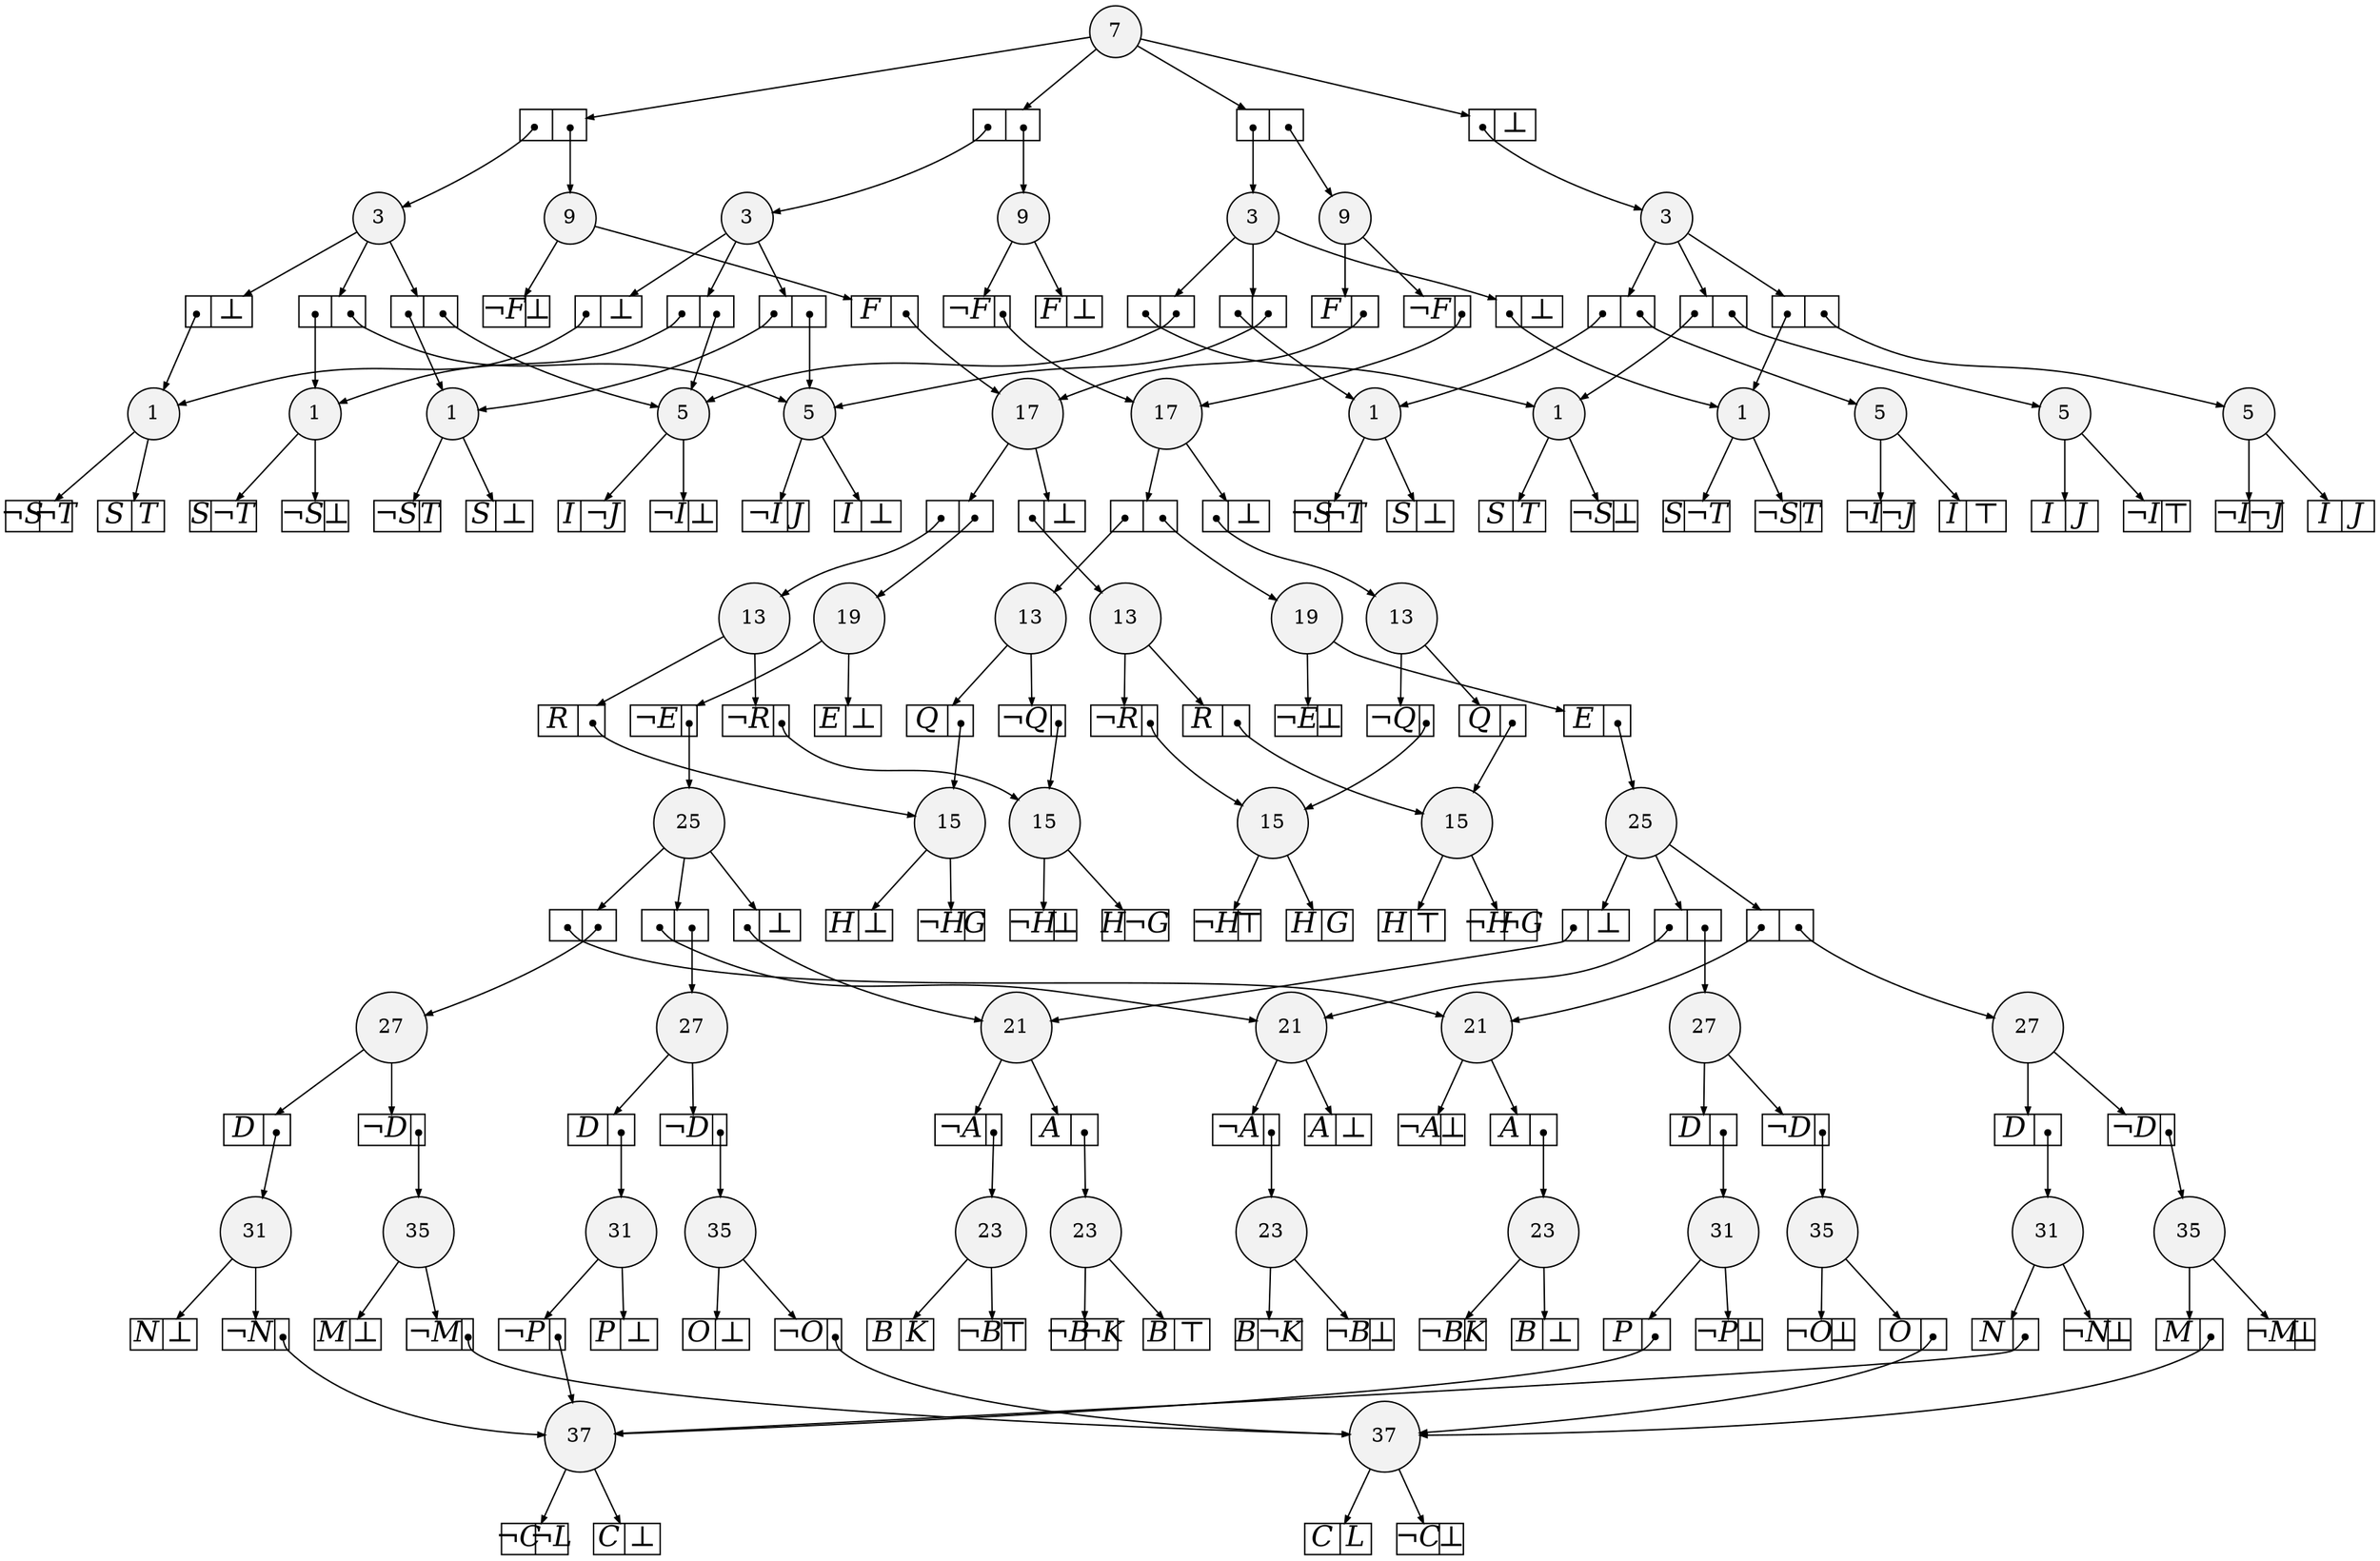 
digraph sdd {

overlap=false

{rank=same; n46 n64 }
{rank=same; n3316 n3798 n4783 n4751 }
{rank=same; n4821 n4820 n5076 n4819 }
{rank=same; n4843 n4842 n5077 n4841 }
{rank=same; n4907 n5078 }
{rank=same; n477 n475 n4877 n4874 }
{rank=same; n4875 n4878 n4882 }
{rank=same; n4934 n5079 }
{rank=same; n5010 n5080 }
{rank=same; n4601 n4598 n4991 n4990 }
{rank=same; n4979 n4982 n4987 n4989 }
{rank=same; n5104 n5082 n5081 }
{rank=same; n5126 }
{rank=same; n882 n815 n5124 n5106 n634 }
{rank=same; n5123 n5117 n5116 n5125 }
{rank=same; n5093 n5092 n5115 n5091 n5094 n5099 }

n46 [label= "37",style=filled,fillcolor=gray95,shape=circle,height=.25,width=.25]; 
n46e0
      [label= "<L>&not;C|<R>&not;L",
      shape=record,
      fontsize=20,
      fontname="Times-Italic",
      fillcolor=white,
      style=filled,
      fixedsize=true,
      height=.30, 
      width=.65];

n46->n46e0 [arrowsize=.50];
n46e1
      [label= "<L>C|<R>&#8869;",
      shape=record,
      fontsize=20,
      fontname="Times-Italic",
      fillcolor=white,
      style=filled,
      fixedsize=true,
      height=.30, 
      width=.65];

n46->n46e1 [arrowsize=.50];
n64 [label= "37",style=filled,fillcolor=gray95,shape=circle,height=.25,width=.25]; 
n64e0
      [label= "<L>C|<R>L",
      shape=record,
      fontsize=20,
      fontname="Times-Italic",
      fillcolor=white,
      style=filled,
      fixedsize=true,
      height=.30, 
      width=.65];

n64->n64e0 [arrowsize=.50];
n64e1
      [label= "<L>&not;C|<R>&#8869;",
      shape=record,
      fontsize=20,
      fontname="Times-Italic",
      fillcolor=white,
      style=filled,
      fixedsize=true,
      height=.30, 
      width=.65];

n64->n64e1 [arrowsize=.50];
n3316 [label= "35",style=filled,fillcolor=gray95,shape=circle,height=.25,width=.25]; 
n3316e0
      [label= "<L>&not;M|<R>",
      shape=record,
      fontsize=20,
      fontname="Times-Italic",
      fillcolor=white,
      style=filled,
      fixedsize=true,
      height=.30, 
      width=.65];

n3316->n3316e0 [arrowsize=.50];
n3316e0:R:c->n64 [arrowsize=.50,tailclip=false,arrowtail=dot,dir=both];
n3316e1
      [label= "<L>M|<R>&#8869;",
      shape=record,
      fontsize=20,
      fontname="Times-Italic",
      fillcolor=white,
      style=filled,
      fixedsize=true,
      height=.30, 
      width=.65];

n3316->n3316e1 [arrowsize=.50];
n3798 [label= "35",style=filled,fillcolor=gray95,shape=circle,height=.25,width=.25]; 
n3798e0
      [label= "<L>&not;O|<R>",
      shape=record,
      fontsize=20,
      fontname="Times-Italic",
      fillcolor=white,
      style=filled,
      fixedsize=true,
      height=.30, 
      width=.65];

n3798->n3798e0 [arrowsize=.50];
n3798e0:R:c->n64 [arrowsize=.50,tailclip=false,arrowtail=dot,dir=both];
n3798e1
      [label= "<L>O|<R>&#8869;",
      shape=record,
      fontsize=20,
      fontname="Times-Italic",
      fillcolor=white,
      style=filled,
      fixedsize=true,
      height=.30, 
      width=.65];

n3798->n3798e1 [arrowsize=.50];
n4783 [label= "35",style=filled,fillcolor=gray95,shape=circle,height=.25,width=.25]; 
n4783e0
      [label= "<L>O|<R>",
      shape=record,
      fontsize=20,
      fontname="Times-Italic",
      fillcolor=white,
      style=filled,
      fixedsize=true,
      height=.30, 
      width=.65];

n4783->n4783e0 [arrowsize=.50];
n4783e0:R:c->n64 [arrowsize=.50,tailclip=false,arrowtail=dot,dir=both];
n4783e1
      [label= "<L>&not;O|<R>&#8869;",
      shape=record,
      fontsize=20,
      fontname="Times-Italic",
      fillcolor=white,
      style=filled,
      fixedsize=true,
      height=.30, 
      width=.65];

n4783->n4783e1 [arrowsize=.50];
n4751 [label= "35",style=filled,fillcolor=gray95,shape=circle,height=.25,width=.25]; 
n4751e0
      [label= "<L>M|<R>",
      shape=record,
      fontsize=20,
      fontname="Times-Italic",
      fillcolor=white,
      style=filled,
      fixedsize=true,
      height=.30, 
      width=.65];

n4751->n4751e0 [arrowsize=.50];
n4751e0:R:c->n64 [arrowsize=.50,tailclip=false,arrowtail=dot,dir=both];
n4751e1
      [label= "<L>&not;M|<R>&#8869;",
      shape=record,
      fontsize=20,
      fontname="Times-Italic",
      fillcolor=white,
      style=filled,
      fixedsize=true,
      height=.30, 
      width=.65];

n4751->n4751e1 [arrowsize=.50];
n4821 [label= "31",style=filled,fillcolor=gray95,shape=circle,height=.25,width=.25]; 
n4821e0
      [label= "<L>&not;N|<R>",
      shape=record,
      fontsize=20,
      fontname="Times-Italic",
      fillcolor=white,
      style=filled,
      fixedsize=true,
      height=.30, 
      width=.65];

n4821->n4821e0 [arrowsize=.50];
n4821e0:R:c->n46 [arrowsize=.50,tailclip=false,arrowtail=dot,dir=both];
n4821e1
      [label= "<L>N|<R>&#8869;",
      shape=record,
      fontsize=20,
      fontname="Times-Italic",
      fillcolor=white,
      style=filled,
      fixedsize=true,
      height=.30, 
      width=.65];

n4821->n4821e1 [arrowsize=.50];
n4820 [label= "31",style=filled,fillcolor=gray95,shape=circle,height=.25,width=.25]; 
n4820e0
      [label= "<L>&not;P|<R>",
      shape=record,
      fontsize=20,
      fontname="Times-Italic",
      fillcolor=white,
      style=filled,
      fixedsize=true,
      height=.30, 
      width=.65];

n4820->n4820e0 [arrowsize=.50];
n4820e0:R:c->n46 [arrowsize=.50,tailclip=false,arrowtail=dot,dir=both];
n4820e1
      [label= "<L>P|<R>&#8869;",
      shape=record,
      fontsize=20,
      fontname="Times-Italic",
      fillcolor=white,
      style=filled,
      fixedsize=true,
      height=.30, 
      width=.65];

n4820->n4820e1 [arrowsize=.50];
n5076 [label= "31",style=filled,fillcolor=gray95,shape=circle,height=.25,width=.25]; 
n5076e0
      [label= "<L>P|<R>",
      shape=record,
      fontsize=20,
      fontname="Times-Italic",
      fillcolor=white,
      style=filled,
      fixedsize=true,
      height=.30, 
      width=.65];

n5076->n5076e0 [arrowsize=.50];
n5076e0:R:c->n46 [arrowsize=.50,tailclip=false,arrowtail=dot,dir=both];
n5076e1
      [label= "<L>&not;P|<R>&#8869;",
      shape=record,
      fontsize=20,
      fontname="Times-Italic",
      fillcolor=white,
      style=filled,
      fixedsize=true,
      height=.30, 
      width=.65];

n5076->n5076e1 [arrowsize=.50];
n4819 [label= "31",style=filled,fillcolor=gray95,shape=circle,height=.25,width=.25]; 
n4819e0
      [label= "<L>N|<R>",
      shape=record,
      fontsize=20,
      fontname="Times-Italic",
      fillcolor=white,
      style=filled,
      fixedsize=true,
      height=.30, 
      width=.65];

n4819->n4819e0 [arrowsize=.50];
n4819e0:R:c->n46 [arrowsize=.50,tailclip=false,arrowtail=dot,dir=both];
n4819e1
      [label= "<L>&not;N|<R>&#8869;",
      shape=record,
      fontsize=20,
      fontname="Times-Italic",
      fillcolor=white,
      style=filled,
      fixedsize=true,
      height=.30, 
      width=.65];

n4819->n4819e1 [arrowsize=.50];
n4843 [label= "27",style=filled,fillcolor=gray95,shape=circle,height=.25,width=.25]; 
n4843e0
      [label= "<L>D|<R>",
      shape=record,
      fontsize=20,
      fontname="Times-Italic",
      fillcolor=white,
      style=filled,
      fixedsize=true,
      height=.30, 
      width=.65];

n4843->n4843e0 [arrowsize=.50];
n4843e0:R:c->n4821 [arrowsize=.50,tailclip=false,arrowtail=dot,dir=both];
n4843e1
      [label= "<L>&not;D|<R>",
      shape=record,
      fontsize=20,
      fontname="Times-Italic",
      fillcolor=white,
      style=filled,
      fixedsize=true,
      height=.30, 
      width=.65];

n4843->n4843e1 [arrowsize=.50];
n4843e1:R:c->n3316 [arrowsize=.50,tailclip=false,arrowtail=dot,dir=both];
n4842 [label= "27",style=filled,fillcolor=gray95,shape=circle,height=.25,width=.25]; 
n4842e0
      [label= "<L>D|<R>",
      shape=record,
      fontsize=20,
      fontname="Times-Italic",
      fillcolor=white,
      style=filled,
      fixedsize=true,
      height=.30, 
      width=.65];

n4842->n4842e0 [arrowsize=.50];
n4842e0:R:c->n4820 [arrowsize=.50,tailclip=false,arrowtail=dot,dir=both];
n4842e1
      [label= "<L>&not;D|<R>",
      shape=record,
      fontsize=20,
      fontname="Times-Italic",
      fillcolor=white,
      style=filled,
      fixedsize=true,
      height=.30, 
      width=.65];

n4842->n4842e1 [arrowsize=.50];
n4842e1:R:c->n3798 [arrowsize=.50,tailclip=false,arrowtail=dot,dir=both];
n5077 [label= "27",style=filled,fillcolor=gray95,shape=circle,height=.25,width=.25]; 
n5077e0
      [label= "<L>D|<R>",
      shape=record,
      fontsize=20,
      fontname="Times-Italic",
      fillcolor=white,
      style=filled,
      fixedsize=true,
      height=.30, 
      width=.65];

n5077->n5077e0 [arrowsize=.50];
n5077e0:R:c->n5076 [arrowsize=.50,tailclip=false,arrowtail=dot,dir=both];
n5077e1
      [label= "<L>&not;D|<R>",
      shape=record,
      fontsize=20,
      fontname="Times-Italic",
      fillcolor=white,
      style=filled,
      fixedsize=true,
      height=.30, 
      width=.65];

n5077->n5077e1 [arrowsize=.50];
n5077e1:R:c->n4783 [arrowsize=.50,tailclip=false,arrowtail=dot,dir=both];
n4841 [label= "27",style=filled,fillcolor=gray95,shape=circle,height=.25,width=.25]; 
n4841e0
      [label= "<L>D|<R>",
      shape=record,
      fontsize=20,
      fontname="Times-Italic",
      fillcolor=white,
      style=filled,
      fixedsize=true,
      height=.30, 
      width=.65];

n4841->n4841e0 [arrowsize=.50];
n4841e0:R:c->n4819 [arrowsize=.50,tailclip=false,arrowtail=dot,dir=both];
n4841e1
      [label= "<L>&not;D|<R>",
      shape=record,
      fontsize=20,
      fontname="Times-Italic",
      fillcolor=white,
      style=filled,
      fixedsize=true,
      height=.30, 
      width=.65];

n4841->n4841e1 [arrowsize=.50];
n4841e1:R:c->n4751 [arrowsize=.50,tailclip=false,arrowtail=dot,dir=both];
n4907 [label= "25",style=filled,fillcolor=gray95,shape=circle,height=.25,width=.25]; 
n4907e0
      [label= "<L>|<R>",
      shape=record,
      fontsize=20,
      fontname="Times-Italic",
      fillcolor=white,
      style=filled,
      fixedsize=true,
      height=.30, 
      width=.65];

n4907->n4907e0 [arrowsize=.50];
n4907e0:L:c->n4875 [arrowsize=.50,tailclip=false,arrowtail=dot,dir=both];
n4907e0:R:c->n4843 [arrowsize=.50,tailclip=false,arrowtail=dot,dir=both];
n4907e1
      [label= "<L>|<R>",
      shape=record,
      fontsize=20,
      fontname="Times-Italic",
      fillcolor=white,
      style=filled,
      fixedsize=true,
      height=.30, 
      width=.65];

n4907->n4907e1 [arrowsize=.50];
n4907e1:L:c->n4878 [arrowsize=.50,tailclip=false,arrowtail=dot,dir=both];
n4907e1:R:c->n4842 [arrowsize=.50,tailclip=false,arrowtail=dot,dir=both];
n4907e2
      [label= "<L>|<R>&#8869;",
      shape=record,
      fontsize=20,
      fontname="Times-Italic",
      fillcolor=white,
      style=filled,
      fixedsize=true,
      height=.30, 
      width=.65];

n4907->n4907e2 [arrowsize=.50];
n4907e2:L:c->n4882 [arrowsize=.50,tailclip=false,arrowtail=dot,dir=both];
n5078 [label= "25",style=filled,fillcolor=gray95,shape=circle,height=.25,width=.25]; 
n5078e0
      [label= "<L>|<R>",
      shape=record,
      fontsize=20,
      fontname="Times-Italic",
      fillcolor=white,
      style=filled,
      fixedsize=true,
      height=.30, 
      width=.65];

n5078->n5078e0 [arrowsize=.50];
n5078e0:L:c->n4878 [arrowsize=.50,tailclip=false,arrowtail=dot,dir=both];
n5078e0:R:c->n5077 [arrowsize=.50,tailclip=false,arrowtail=dot,dir=both];
n5078e1
      [label= "<L>|<R>",
      shape=record,
      fontsize=20,
      fontname="Times-Italic",
      fillcolor=white,
      style=filled,
      fixedsize=true,
      height=.30, 
      width=.65];

n5078->n5078e1 [arrowsize=.50];
n5078e1:L:c->n4875 [arrowsize=.50,tailclip=false,arrowtail=dot,dir=both];
n5078e1:R:c->n4841 [arrowsize=.50,tailclip=false,arrowtail=dot,dir=both];
n5078e2
      [label= "<L>|<R>&#8869;",
      shape=record,
      fontsize=20,
      fontname="Times-Italic",
      fillcolor=white,
      style=filled,
      fixedsize=true,
      height=.30, 
      width=.65];

n5078->n5078e2 [arrowsize=.50];
n5078e2:L:c->n4882 [arrowsize=.50,tailclip=false,arrowtail=dot,dir=both];
n477 [label= "23",style=filled,fillcolor=gray95,shape=circle,height=.25,width=.25]; 
n477e0
      [label= "<L>&not;B|<R>K",
      shape=record,
      fontsize=20,
      fontname="Times-Italic",
      fillcolor=white,
      style=filled,
      fixedsize=true,
      height=.30, 
      width=.65];

n477->n477e0 [arrowsize=.50];
n477e1
      [label= "<L>B|<R>&#8869;",
      shape=record,
      fontsize=20,
      fontname="Times-Italic",
      fillcolor=white,
      style=filled,
      fixedsize=true,
      height=.30, 
      width=.65];

n477->n477e1 [arrowsize=.50];
n475 [label= "23",style=filled,fillcolor=gray95,shape=circle,height=.25,width=.25]; 
n475e0
      [label= "<L>B|<R>&not;K",
      shape=record,
      fontsize=20,
      fontname="Times-Italic",
      fillcolor=white,
      style=filled,
      fixedsize=true,
      height=.30, 
      width=.65];

n475->n475e0 [arrowsize=.50];
n475e1
      [label= "<L>&not;B|<R>&#8869;",
      shape=record,
      fontsize=20,
      fontname="Times-Italic",
      fillcolor=white,
      style=filled,
      fixedsize=true,
      height=.30, 
      width=.65];

n475->n475e1 [arrowsize=.50];
n4877 [label= "23",style=filled,fillcolor=gray95,shape=circle,height=.25,width=.25]; 
n4877e0
      [label= "<L>B|<R>K",
      shape=record,
      fontsize=20,
      fontname="Times-Italic",
      fillcolor=white,
      style=filled,
      fixedsize=true,
      height=.30, 
      width=.65];

n4877->n4877e0 [arrowsize=.50];
n4877e1
      [label= "<L>&not;B|<R>&#8868;",
      shape=record,
      fontsize=20,
      fontname="Times-Italic",
      fillcolor=white,
      style=filled,
      fixedsize=true,
      height=.30, 
      width=.65];

n4877->n4877e1 [arrowsize=.50];
n4874 [label= "23",style=filled,fillcolor=gray95,shape=circle,height=.25,width=.25]; 
n4874e0
      [label= "<L>&not;B|<R>&not;K",
      shape=record,
      fontsize=20,
      fontname="Times-Italic",
      fillcolor=white,
      style=filled,
      fixedsize=true,
      height=.30, 
      width=.65];

n4874->n4874e0 [arrowsize=.50];
n4874e1
      [label= "<L>B|<R>&#8868;",
      shape=record,
      fontsize=20,
      fontname="Times-Italic",
      fillcolor=white,
      style=filled,
      fixedsize=true,
      height=.30, 
      width=.65];

n4874->n4874e1 [arrowsize=.50];
n4875 [label= "21",style=filled,fillcolor=gray95,shape=circle,height=.25,width=.25]; 
n4875e0
      [label= "<L>A|<R>",
      shape=record,
      fontsize=20,
      fontname="Times-Italic",
      fillcolor=white,
      style=filled,
      fixedsize=true,
      height=.30, 
      width=.65];

n4875->n4875e0 [arrowsize=.50];
n4875e0:R:c->n477 [arrowsize=.50,tailclip=false,arrowtail=dot,dir=both];
n4875e1
      [label= "<L>&not;A|<R>&#8869;",
      shape=record,
      fontsize=20,
      fontname="Times-Italic",
      fillcolor=white,
      style=filled,
      fixedsize=true,
      height=.30, 
      width=.65];

n4875->n4875e1 [arrowsize=.50];
n4878 [label= "21",style=filled,fillcolor=gray95,shape=circle,height=.25,width=.25]; 
n4878e0
      [label= "<L>&not;A|<R>",
      shape=record,
      fontsize=20,
      fontname="Times-Italic",
      fillcolor=white,
      style=filled,
      fixedsize=true,
      height=.30, 
      width=.65];

n4878->n4878e0 [arrowsize=.50];
n4878e0:R:c->n475 [arrowsize=.50,tailclip=false,arrowtail=dot,dir=both];
n4878e1
      [label= "<L>A|<R>&#8869;",
      shape=record,
      fontsize=20,
      fontname="Times-Italic",
      fillcolor=white,
      style=filled,
      fixedsize=true,
      height=.30, 
      width=.65];

n4878->n4878e1 [arrowsize=.50];
n4882 [label= "21",style=filled,fillcolor=gray95,shape=circle,height=.25,width=.25]; 
n4882e0
      [label= "<L>&not;A|<R>",
      shape=record,
      fontsize=20,
      fontname="Times-Italic",
      fillcolor=white,
      style=filled,
      fixedsize=true,
      height=.30, 
      width=.65];

n4882->n4882e0 [arrowsize=.50];
n4882e0:R:c->n4877 [arrowsize=.50,tailclip=false,arrowtail=dot,dir=both];
n4882e1
      [label= "<L>A|<R>",
      shape=record,
      fontsize=20,
      fontname="Times-Italic",
      fillcolor=white,
      style=filled,
      fixedsize=true,
      height=.30, 
      width=.65];

n4882->n4882e1 [arrowsize=.50];
n4882e1:R:c->n4874 [arrowsize=.50,tailclip=false,arrowtail=dot,dir=both];
n4934 [label= "19",style=filled,fillcolor=gray95,shape=circle,height=.25,width=.25]; 
n4934e0
      [label= "<L>&not;E|<R>",
      shape=record,
      fontsize=20,
      fontname="Times-Italic",
      fillcolor=white,
      style=filled,
      fixedsize=true,
      height=.30, 
      width=.65];

n4934->n4934e0 [arrowsize=.50];
n4934e0:R:c->n4907 [arrowsize=.50,tailclip=false,arrowtail=dot,dir=both];
n4934e1
      [label= "<L>E|<R>&#8869;",
      shape=record,
      fontsize=20,
      fontname="Times-Italic",
      fillcolor=white,
      style=filled,
      fixedsize=true,
      height=.30, 
      width=.65];

n4934->n4934e1 [arrowsize=.50];
n5079 [label= "19",style=filled,fillcolor=gray95,shape=circle,height=.25,width=.25]; 
n5079e0
      [label= "<L>E|<R>",
      shape=record,
      fontsize=20,
      fontname="Times-Italic",
      fillcolor=white,
      style=filled,
      fixedsize=true,
      height=.30, 
      width=.65];

n5079->n5079e0 [arrowsize=.50];
n5079e0:R:c->n5078 [arrowsize=.50,tailclip=false,arrowtail=dot,dir=both];
n5079e1
      [label= "<L>&not;E|<R>&#8869;",
      shape=record,
      fontsize=20,
      fontname="Times-Italic",
      fillcolor=white,
      style=filled,
      fixedsize=true,
      height=.30, 
      width=.65];

n5079->n5079e1 [arrowsize=.50];
n5010 [label= "17",style=filled,fillcolor=gray95,shape=circle,height=.25,width=.25]; 
n5010e0
      [label= "<L>|<R>",
      shape=record,
      fontsize=20,
      fontname="Times-Italic",
      fillcolor=white,
      style=filled,
      fixedsize=true,
      height=.30, 
      width=.65];

n5010->n5010e0 [arrowsize=.50];
n5010e0:L:c->n4979 [arrowsize=.50,tailclip=false,arrowtail=dot,dir=both];
n5010e0:R:c->n4934 [arrowsize=.50,tailclip=false,arrowtail=dot,dir=both];
n5010e1
      [label= "<L>|<R>&#8869;",
      shape=record,
      fontsize=20,
      fontname="Times-Italic",
      fillcolor=white,
      style=filled,
      fixedsize=true,
      height=.30, 
      width=.65];

n5010->n5010e1 [arrowsize=.50];
n5010e1:L:c->n4982 [arrowsize=.50,tailclip=false,arrowtail=dot,dir=both];
n5080 [label= "17",style=filled,fillcolor=gray95,shape=circle,height=.25,width=.25]; 
n5080e0
      [label= "<L>|<R>",
      shape=record,
      fontsize=20,
      fontname="Times-Italic",
      fillcolor=white,
      style=filled,
      fixedsize=true,
      height=.30, 
      width=.65];

n5080->n5080e0 [arrowsize=.50];
n5080e0:L:c->n4987 [arrowsize=.50,tailclip=false,arrowtail=dot,dir=both];
n5080e0:R:c->n5079 [arrowsize=.50,tailclip=false,arrowtail=dot,dir=both];
n5080e1
      [label= "<L>|<R>&#8869;",
      shape=record,
      fontsize=20,
      fontname="Times-Italic",
      fillcolor=white,
      style=filled,
      fixedsize=true,
      height=.30, 
      width=.65];

n5080->n5080e1 [arrowsize=.50];
n5080e1:L:c->n4989 [arrowsize=.50,tailclip=false,arrowtail=dot,dir=both];
n4601 [label= "15",style=filled,fillcolor=gray95,shape=circle,height=.25,width=.25]; 
n4601e0
      [label= "<L>H|<R>&not;G",
      shape=record,
      fontsize=20,
      fontname="Times-Italic",
      fillcolor=white,
      style=filled,
      fixedsize=true,
      height=.30, 
      width=.65];

n4601->n4601e0 [arrowsize=.50];
n4601e1
      [label= "<L>&not;H|<R>&#8869;",
      shape=record,
      fontsize=20,
      fontname="Times-Italic",
      fillcolor=white,
      style=filled,
      fixedsize=true,
      height=.30, 
      width=.65];

n4601->n4601e1 [arrowsize=.50];
n4598 [label= "15",style=filled,fillcolor=gray95,shape=circle,height=.25,width=.25]; 
n4598e0
      [label= "<L>&not;H|<R>G",
      shape=record,
      fontsize=20,
      fontname="Times-Italic",
      fillcolor=white,
      style=filled,
      fixedsize=true,
      height=.30, 
      width=.65];

n4598->n4598e0 [arrowsize=.50];
n4598e1
      [label= "<L>H|<R>&#8869;",
      shape=record,
      fontsize=20,
      fontname="Times-Italic",
      fillcolor=white,
      style=filled,
      fixedsize=true,
      height=.30, 
      width=.65];

n4598->n4598e1 [arrowsize=.50];
n4991 [label= "15",style=filled,fillcolor=gray95,shape=circle,height=.25,width=.25]; 
n4991e0
      [label= "<L>&not;H|<R>&not;G",
      shape=record,
      fontsize=20,
      fontname="Times-Italic",
      fillcolor=white,
      style=filled,
      fixedsize=true,
      height=.30, 
      width=.65];

n4991->n4991e0 [arrowsize=.50];
n4991e1
      [label= "<L>H|<R>&#8868;",
      shape=record,
      fontsize=20,
      fontname="Times-Italic",
      fillcolor=white,
      style=filled,
      fixedsize=true,
      height=.30, 
      width=.65];

n4991->n4991e1 [arrowsize=.50];
n4990 [label= "15",style=filled,fillcolor=gray95,shape=circle,height=.25,width=.25]; 
n4990e0
      [label= "<L>H|<R>G",
      shape=record,
      fontsize=20,
      fontname="Times-Italic",
      fillcolor=white,
      style=filled,
      fixedsize=true,
      height=.30, 
      width=.65];

n4990->n4990e0 [arrowsize=.50];
n4990e1
      [label= "<L>&not;H|<R>&#8868;",
      shape=record,
      fontsize=20,
      fontname="Times-Italic",
      fillcolor=white,
      style=filled,
      fixedsize=true,
      height=.30, 
      width=.65];

n4990->n4990e1 [arrowsize=.50];
n4979 [label= "13",style=filled,fillcolor=gray95,shape=circle,height=.25,width=.25]; 
n4979e0
      [label= "<L>&not;R|<R>",
      shape=record,
      fontsize=20,
      fontname="Times-Italic",
      fillcolor=white,
      style=filled,
      fixedsize=true,
      height=.30, 
      width=.65];

n4979->n4979e0 [arrowsize=.50];
n4979e0:R:c->n4601 [arrowsize=.50,tailclip=false,arrowtail=dot,dir=both];
n4979e1
      [label= "<L>R|<R>",
      shape=record,
      fontsize=20,
      fontname="Times-Italic",
      fillcolor=white,
      style=filled,
      fixedsize=true,
      height=.30, 
      width=.65];

n4979->n4979e1 [arrowsize=.50];
n4979e1:R:c->n4598 [arrowsize=.50,tailclip=false,arrowtail=dot,dir=both];
n4982 [label= "13",style=filled,fillcolor=gray95,shape=circle,height=.25,width=.25]; 
n4982e0
      [label= "<L>R|<R>",
      shape=record,
      fontsize=20,
      fontname="Times-Italic",
      fillcolor=white,
      style=filled,
      fixedsize=true,
      height=.30, 
      width=.65];

n4982->n4982e0 [arrowsize=.50];
n4982e0:R:c->n4991 [arrowsize=.50,tailclip=false,arrowtail=dot,dir=both];
n4982e1
      [label= "<L>&not;R|<R>",
      shape=record,
      fontsize=20,
      fontname="Times-Italic",
      fillcolor=white,
      style=filled,
      fixedsize=true,
      height=.30, 
      width=.65];

n4982->n4982e1 [arrowsize=.50];
n4982e1:R:c->n4990 [arrowsize=.50,tailclip=false,arrowtail=dot,dir=both];
n4987 [label= "13",style=filled,fillcolor=gray95,shape=circle,height=.25,width=.25]; 
n4987e0
      [label= "<L>&not;Q|<R>",
      shape=record,
      fontsize=20,
      fontname="Times-Italic",
      fillcolor=white,
      style=filled,
      fixedsize=true,
      height=.30, 
      width=.65];

n4987->n4987e0 [arrowsize=.50];
n4987e0:R:c->n4601 [arrowsize=.50,tailclip=false,arrowtail=dot,dir=both];
n4987e1
      [label= "<L>Q|<R>",
      shape=record,
      fontsize=20,
      fontname="Times-Italic",
      fillcolor=white,
      style=filled,
      fixedsize=true,
      height=.30, 
      width=.65];

n4987->n4987e1 [arrowsize=.50];
n4987e1:R:c->n4598 [arrowsize=.50,tailclip=false,arrowtail=dot,dir=both];
n4989 [label= "13",style=filled,fillcolor=gray95,shape=circle,height=.25,width=.25]; 
n4989e0
      [label= "<L>Q|<R>",
      shape=record,
      fontsize=20,
      fontname="Times-Italic",
      fillcolor=white,
      style=filled,
      fixedsize=true,
      height=.30, 
      width=.65];

n4989->n4989e0 [arrowsize=.50];
n4989e0:R:c->n4991 [arrowsize=.50,tailclip=false,arrowtail=dot,dir=both];
n4989e1
      [label= "<L>&not;Q|<R>",
      shape=record,
      fontsize=20,
      fontname="Times-Italic",
      fillcolor=white,
      style=filled,
      fixedsize=true,
      height=.30, 
      width=.65];

n4989->n4989e1 [arrowsize=.50];
n4989e1:R:c->n4990 [arrowsize=.50,tailclip=false,arrowtail=dot,dir=both];
n5104 [label= "9",style=filled,fillcolor=gray95,shape=circle,height=.25,width=.25]; 
n5104e0
      [label= "<L>F|<R>",
      shape=record,
      fontsize=20,
      fontname="Times-Italic",
      fillcolor=white,
      style=filled,
      fixedsize=true,
      height=.30, 
      width=.65];

n5104->n5104e0 [arrowsize=.50];
n5104e0:R:c->n5010 [arrowsize=.50,tailclip=false,arrowtail=dot,dir=both];
n5104e1
      [label= "<L>&not;F|<R>&#8869;",
      shape=record,
      fontsize=20,
      fontname="Times-Italic",
      fillcolor=white,
      style=filled,
      fixedsize=true,
      height=.30, 
      width=.65];

n5104->n5104e1 [arrowsize=.50];
n5082 [label= "9",style=filled,fillcolor=gray95,shape=circle,height=.25,width=.25]; 
n5082e0
      [label= "<L>&not;F|<R>",
      shape=record,
      fontsize=20,
      fontname="Times-Italic",
      fillcolor=white,
      style=filled,
      fixedsize=true,
      height=.30, 
      width=.65];

n5082->n5082e0 [arrowsize=.50];
n5082e0:R:c->n5080 [arrowsize=.50,tailclip=false,arrowtail=dot,dir=both];
n5082e1
      [label= "<L>F|<R>",
      shape=record,
      fontsize=20,
      fontname="Times-Italic",
      fillcolor=white,
      style=filled,
      fixedsize=true,
      height=.30, 
      width=.65];

n5082->n5082e1 [arrowsize=.50];
n5082e1:R:c->n5010 [arrowsize=.50,tailclip=false,arrowtail=dot,dir=both];
n5081 [label= "9",style=filled,fillcolor=gray95,shape=circle,height=.25,width=.25]; 
n5081e0
      [label= "<L>&not;F|<R>",
      shape=record,
      fontsize=20,
      fontname="Times-Italic",
      fillcolor=white,
      style=filled,
      fixedsize=true,
      height=.30, 
      width=.65];

n5081->n5081e0 [arrowsize=.50];
n5081e0:R:c->n5080 [arrowsize=.50,tailclip=false,arrowtail=dot,dir=both];
n5081e1
      [label= "<L>F|<R>&#8869;",
      shape=record,
      fontsize=20,
      fontname="Times-Italic",
      fillcolor=white,
      style=filled,
      fixedsize=true,
      height=.30, 
      width=.65];

n5081->n5081e1 [arrowsize=.50];
n5126 [label= "7",style=filled,fillcolor=gray95,shape=circle,height=.25,width=.25]; 
n5126e0
      [label= "<L>|<R>",
      shape=record,
      fontsize=20,
      fontname="Times-Italic",
      fillcolor=white,
      style=filled,
      fixedsize=true,
      height=.30, 
      width=.65];

n5126->n5126e0 [arrowsize=.50];
n5126e0:L:c->n5123 [arrowsize=.50,tailclip=false,arrowtail=dot,dir=both];
n5126e0:R:c->n5104 [arrowsize=.50,tailclip=false,arrowtail=dot,dir=both];
n5126e1
      [label= "<L>|<R>",
      shape=record,
      fontsize=20,
      fontname="Times-Italic",
      fillcolor=white,
      style=filled,
      fixedsize=true,
      height=.30, 
      width=.65];

n5126->n5126e1 [arrowsize=.50];
n5126e1:L:c->n5117 [arrowsize=.50,tailclip=false,arrowtail=dot,dir=both];
n5126e1:R:c->n5082 [arrowsize=.50,tailclip=false,arrowtail=dot,dir=both];
n5126e2
      [label= "<L>|<R>",
      shape=record,
      fontsize=20,
      fontname="Times-Italic",
      fillcolor=white,
      style=filled,
      fixedsize=true,
      height=.30, 
      width=.65];

n5126->n5126e2 [arrowsize=.50];
n5126e2:L:c->n5116 [arrowsize=.50,tailclip=false,arrowtail=dot,dir=both];
n5126e2:R:c->n5081 [arrowsize=.50,tailclip=false,arrowtail=dot,dir=both];
n5126e3
      [label= "<L>|<R>&#8869;",
      shape=record,
      fontsize=20,
      fontname="Times-Italic",
      fillcolor=white,
      style=filled,
      fixedsize=true,
      height=.30, 
      width=.65];

n5126->n5126e3 [arrowsize=.50];
n5126e3:L:c->n5125 [arrowsize=.50,tailclip=false,arrowtail=dot,dir=both];
n882 [label= "5",style=filled,fillcolor=gray95,shape=circle,height=.25,width=.25]; 
n882e0
      [label= "<L>&not;I|<R>J",
      shape=record,
      fontsize=20,
      fontname="Times-Italic",
      fillcolor=white,
      style=filled,
      fixedsize=true,
      height=.30, 
      width=.65];

n882->n882e0 [arrowsize=.50];
n882e1
      [label= "<L>I|<R>&#8869;",
      shape=record,
      fontsize=20,
      fontname="Times-Italic",
      fillcolor=white,
      style=filled,
      fixedsize=true,
      height=.30, 
      width=.65];

n882->n882e1 [arrowsize=.50];
n815 [label= "5",style=filled,fillcolor=gray95,shape=circle,height=.25,width=.25]; 
n815e0
      [label= "<L>I|<R>&not;J",
      shape=record,
      fontsize=20,
      fontname="Times-Italic",
      fillcolor=white,
      style=filled,
      fixedsize=true,
      height=.30, 
      width=.65];

n815->n815e0 [arrowsize=.50];
n815e1
      [label= "<L>&not;I|<R>&#8869;",
      shape=record,
      fontsize=20,
      fontname="Times-Italic",
      fillcolor=white,
      style=filled,
      fixedsize=true,
      height=.30, 
      width=.65];

n815->n815e1 [arrowsize=.50];
n5124 [label= "5",style=filled,fillcolor=gray95,shape=circle,height=.25,width=.25]; 
n5124e0
      [label= "<L>&not;I|<R>&not;J",
      shape=record,
      fontsize=20,
      fontname="Times-Italic",
      fillcolor=white,
      style=filled,
      fixedsize=true,
      height=.30, 
      width=.65];

n5124->n5124e0 [arrowsize=.50];
n5124e1
      [label= "<L>I|<R>&#8868;",
      shape=record,
      fontsize=20,
      fontname="Times-Italic",
      fillcolor=white,
      style=filled,
      fixedsize=true,
      height=.30, 
      width=.65];

n5124->n5124e1 [arrowsize=.50];
n5106 [label= "5",style=filled,fillcolor=gray95,shape=circle,height=.25,width=.25]; 
n5106e0
      [label= "<L>I|<R>J",
      shape=record,
      fontsize=20,
      fontname="Times-Italic",
      fillcolor=white,
      style=filled,
      fixedsize=true,
      height=.30, 
      width=.65];

n5106->n5106e0 [arrowsize=.50];
n5106e1
      [label= "<L>&not;I|<R>&#8868;",
      shape=record,
      fontsize=20,
      fontname="Times-Italic",
      fillcolor=white,
      style=filled,
      fixedsize=true,
      height=.30, 
      width=.65];

n5106->n5106e1 [arrowsize=.50];
n634 [label= "5",style=filled,fillcolor=gray95,shape=circle,height=.25,width=.25]; 
n634e0
      [label= "<L>&not;I|<R>&not;J",
      shape=record,
      fontsize=20,
      fontname="Times-Italic",
      fillcolor=white,
      style=filled,
      fixedsize=true,
      height=.30, 
      width=.65];

n634->n634e0 [arrowsize=.50];
n634e1
      [label= "<L>I|<R>J",
      shape=record,
      fontsize=20,
      fontname="Times-Italic",
      fillcolor=white,
      style=filled,
      fixedsize=true,
      height=.30, 
      width=.65];

n634->n634e1 [arrowsize=.50];
n5123 [label= "3",style=filled,fillcolor=gray95,shape=circle,height=.25,width=.25]; 
n5123e0
      [label= "<L>|<R>",
      shape=record,
      fontsize=20,
      fontname="Times-Italic",
      fillcolor=white,
      style=filled,
      fixedsize=true,
      height=.30, 
      width=.65];

n5123->n5123e0 [arrowsize=.50];
n5123e0:L:c->n5093 [arrowsize=.50,tailclip=false,arrowtail=dot,dir=both];
n5123e0:R:c->n882 [arrowsize=.50,tailclip=false,arrowtail=dot,dir=both];
n5123e1
      [label= "<L>|<R>",
      shape=record,
      fontsize=20,
      fontname="Times-Italic",
      fillcolor=white,
      style=filled,
      fixedsize=true,
      height=.30, 
      width=.65];

n5123->n5123e1 [arrowsize=.50];
n5123e1:L:c->n5092 [arrowsize=.50,tailclip=false,arrowtail=dot,dir=both];
n5123e1:R:c->n815 [arrowsize=.50,tailclip=false,arrowtail=dot,dir=both];
n5123e2
      [label= "<L>|<R>&#8869;",
      shape=record,
      fontsize=20,
      fontname="Times-Italic",
      fillcolor=white,
      style=filled,
      fixedsize=true,
      height=.30, 
      width=.65];

n5123->n5123e2 [arrowsize=.50];
n5123e2:L:c->n5115 [arrowsize=.50,tailclip=false,arrowtail=dot,dir=both];
n5117 [label= "3",style=filled,fillcolor=gray95,shape=circle,height=.25,width=.25]; 
n5117e0
      [label= "<L>|<R>",
      shape=record,
      fontsize=20,
      fontname="Times-Italic",
      fillcolor=white,
      style=filled,
      fixedsize=true,
      height=.30, 
      width=.65];

n5117->n5117e0 [arrowsize=.50];
n5117e0:L:c->n5091 [arrowsize=.50,tailclip=false,arrowtail=dot,dir=both];
n5117e0:R:c->n882 [arrowsize=.50,tailclip=false,arrowtail=dot,dir=both];
n5117e1
      [label= "<L>|<R>",
      shape=record,
      fontsize=20,
      fontname="Times-Italic",
      fillcolor=white,
      style=filled,
      fixedsize=true,
      height=.30, 
      width=.65];

n5117->n5117e1 [arrowsize=.50];
n5117e1:L:c->n5094 [arrowsize=.50,tailclip=false,arrowtail=dot,dir=both];
n5117e1:R:c->n815 [arrowsize=.50,tailclip=false,arrowtail=dot,dir=both];
n5117e2
      [label= "<L>|<R>&#8869;",
      shape=record,
      fontsize=20,
      fontname="Times-Italic",
      fillcolor=white,
      style=filled,
      fixedsize=true,
      height=.30, 
      width=.65];

n5117->n5117e2 [arrowsize=.50];
n5117e2:L:c->n5099 [arrowsize=.50,tailclip=false,arrowtail=dot,dir=both];
n5116 [label= "3",style=filled,fillcolor=gray95,shape=circle,height=.25,width=.25]; 
n5116e0
      [label= "<L>|<R>",
      shape=record,
      fontsize=20,
      fontname="Times-Italic",
      fillcolor=white,
      style=filled,
      fixedsize=true,
      height=.30, 
      width=.65];

n5116->n5116e0 [arrowsize=.50];
n5116e0:L:c->n5092 [arrowsize=.50,tailclip=false,arrowtail=dot,dir=both];
n5116e0:R:c->n882 [arrowsize=.50,tailclip=false,arrowtail=dot,dir=both];
n5116e1
      [label= "<L>|<R>",
      shape=record,
      fontsize=20,
      fontname="Times-Italic",
      fillcolor=white,
      style=filled,
      fixedsize=true,
      height=.30, 
      width=.65];

n5116->n5116e1 [arrowsize=.50];
n5116e1:L:c->n5093 [arrowsize=.50,tailclip=false,arrowtail=dot,dir=both];
n5116e1:R:c->n815 [arrowsize=.50,tailclip=false,arrowtail=dot,dir=both];
n5116e2
      [label= "<L>|<R>&#8869;",
      shape=record,
      fontsize=20,
      fontname="Times-Italic",
      fillcolor=white,
      style=filled,
      fixedsize=true,
      height=.30, 
      width=.65];

n5116->n5116e2 [arrowsize=.50];
n5116e2:L:c->n5115 [arrowsize=.50,tailclip=false,arrowtail=dot,dir=both];
n5125 [label= "3",style=filled,fillcolor=gray95,shape=circle,height=.25,width=.25]; 
n5125e0
      [label= "<L>|<R>",
      shape=record,
      fontsize=20,
      fontname="Times-Italic",
      fillcolor=white,
      style=filled,
      fixedsize=true,
      height=.30, 
      width=.65];

n5125->n5125e0 [arrowsize=.50];
n5125e0:L:c->n5091 [arrowsize=.50,tailclip=false,arrowtail=dot,dir=both];
n5125e0:R:c->n5124 [arrowsize=.50,tailclip=false,arrowtail=dot,dir=both];
n5125e1
      [label= "<L>|<R>",
      shape=record,
      fontsize=20,
      fontname="Times-Italic",
      fillcolor=white,
      style=filled,
      fixedsize=true,
      height=.30, 
      width=.65];

n5125->n5125e1 [arrowsize=.50];
n5125e1:L:c->n5094 [arrowsize=.50,tailclip=false,arrowtail=dot,dir=both];
n5125e1:R:c->n5106 [arrowsize=.50,tailclip=false,arrowtail=dot,dir=both];
n5125e2
      [label= "<L>|<R>",
      shape=record,
      fontsize=20,
      fontname="Times-Italic",
      fillcolor=white,
      style=filled,
      fixedsize=true,
      height=.30, 
      width=.65];

n5125->n5125e2 [arrowsize=.50];
n5125e2:L:c->n5099 [arrowsize=.50,tailclip=false,arrowtail=dot,dir=both];
n5125e2:R:c->n634 [arrowsize=.50,tailclip=false,arrowtail=dot,dir=both];
n5093 [label= "1",style=filled,fillcolor=gray95,shape=circle,height=.25,width=.25]; 
n5093e0
      [label= "<L>S|<R>&not;T",
      shape=record,
      fontsize=20,
      fontname="Times-Italic",
      fillcolor=white,
      style=filled,
      fixedsize=true,
      height=.30, 
      width=.65];

n5093->n5093e0 [arrowsize=.50];
n5093e1
      [label= "<L>&not;S|<R>&#8869;",
      shape=record,
      fontsize=20,
      fontname="Times-Italic",
      fillcolor=white,
      style=filled,
      fixedsize=true,
      height=.30, 
      width=.65];

n5093->n5093e1 [arrowsize=.50];
n5092 [label= "1",style=filled,fillcolor=gray95,shape=circle,height=.25,width=.25]; 
n5092e0
      [label= "<L>&not;S|<R>T",
      shape=record,
      fontsize=20,
      fontname="Times-Italic",
      fillcolor=white,
      style=filled,
      fixedsize=true,
      height=.30, 
      width=.65];

n5092->n5092e0 [arrowsize=.50];
n5092e1
      [label= "<L>S|<R>&#8869;",
      shape=record,
      fontsize=20,
      fontname="Times-Italic",
      fillcolor=white,
      style=filled,
      fixedsize=true,
      height=.30, 
      width=.65];

n5092->n5092e1 [arrowsize=.50];
n5115 [label= "1",style=filled,fillcolor=gray95,shape=circle,height=.25,width=.25]; 
n5115e0
      [label= "<L>&not;S|<R>&not;T",
      shape=record,
      fontsize=20,
      fontname="Times-Italic",
      fillcolor=white,
      style=filled,
      fixedsize=true,
      height=.30, 
      width=.65];

n5115->n5115e0 [arrowsize=.50];
n5115e1
      [label= "<L>S|<R>T",
      shape=record,
      fontsize=20,
      fontname="Times-Italic",
      fillcolor=white,
      style=filled,
      fixedsize=true,
      height=.30, 
      width=.65];

n5115->n5115e1 [arrowsize=.50];
n5091 [label= "1",style=filled,fillcolor=gray95,shape=circle,height=.25,width=.25]; 
n5091e0
      [label= "<L>&not;S|<R>&not;T",
      shape=record,
      fontsize=20,
      fontname="Times-Italic",
      fillcolor=white,
      style=filled,
      fixedsize=true,
      height=.30, 
      width=.65];

n5091->n5091e0 [arrowsize=.50];
n5091e1
      [label= "<L>S|<R>&#8869;",
      shape=record,
      fontsize=20,
      fontname="Times-Italic",
      fillcolor=white,
      style=filled,
      fixedsize=true,
      height=.30, 
      width=.65];

n5091->n5091e1 [arrowsize=.50];
n5094 [label= "1",style=filled,fillcolor=gray95,shape=circle,height=.25,width=.25]; 
n5094e0
      [label= "<L>S|<R>T",
      shape=record,
      fontsize=20,
      fontname="Times-Italic",
      fillcolor=white,
      style=filled,
      fixedsize=true,
      height=.30, 
      width=.65];

n5094->n5094e0 [arrowsize=.50];
n5094e1
      [label= "<L>&not;S|<R>&#8869;",
      shape=record,
      fontsize=20,
      fontname="Times-Italic",
      fillcolor=white,
      style=filled,
      fixedsize=true,
      height=.30, 
      width=.65];

n5094->n5094e1 [arrowsize=.50];
n5099 [label= "1",style=filled,fillcolor=gray95,shape=circle,height=.25,width=.25]; 
n5099e0
      [label= "<L>S|<R>&not;T",
      shape=record,
      fontsize=20,
      fontname="Times-Italic",
      fillcolor=white,
      style=filled,
      fixedsize=true,
      height=.30, 
      width=.65];

n5099->n5099e0 [arrowsize=.50];
n5099e1
      [label= "<L>&not;S|<R>T",
      shape=record,
      fontsize=20,
      fontname="Times-Italic",
      fillcolor=white,
      style=filled,
      fixedsize=true,
      height=.30, 
      width=.65];

n5099->n5099e1 [arrowsize=.50];


}